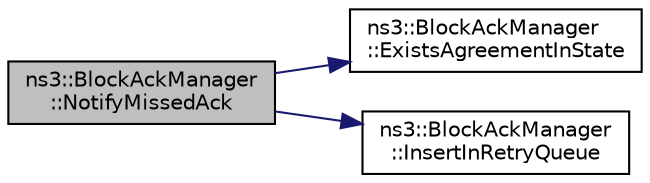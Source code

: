 digraph "ns3::BlockAckManager::NotifyMissedAck"
{
 // LATEX_PDF_SIZE
  edge [fontname="Helvetica",fontsize="10",labelfontname="Helvetica",labelfontsize="10"];
  node [fontname="Helvetica",fontsize="10",shape=record];
  rankdir="LR";
  Node1 [label="ns3::BlockAckManager\l::NotifyMissedAck",height=0.2,width=0.4,color="black", fillcolor="grey75", style="filled", fontcolor="black",tooltip="Invoked upon missed reception of an Ack frame after the transmission of a QoS data frame sent under a..."];
  Node1 -> Node2 [color="midnightblue",fontsize="10",style="solid",fontname="Helvetica"];
  Node2 [label="ns3::BlockAckManager\l::ExistsAgreementInState",height=0.2,width=0.4,color="black", fillcolor="white", style="filled",URL="$classns3_1_1_block_ack_manager.html#ac9035d264058c48aa9f84eea71aa0541",tooltip=" "];
  Node1 -> Node3 [color="midnightblue",fontsize="10",style="solid",fontname="Helvetica"];
  Node3 [label="ns3::BlockAckManager\l::InsertInRetryQueue",height=0.2,width=0.4,color="black", fillcolor="white", style="filled",URL="$classns3_1_1_block_ack_manager.html#a9d49bfabc11967a76ad99272310d2c79",tooltip=" "];
}
